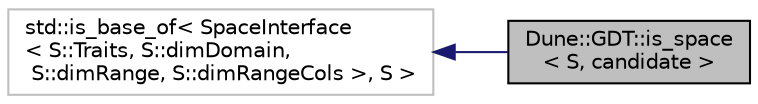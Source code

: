digraph "Dune::GDT::is_space&lt; S, candidate &gt;"
{
  edge [fontname="Helvetica",fontsize="10",labelfontname="Helvetica",labelfontsize="10"];
  node [fontname="Helvetica",fontsize="10",shape=record];
  rankdir="LR";
  Node0 [label="Dune::GDT::is_space\l\< S, candidate \>",height=0.2,width=0.4,color="black", fillcolor="grey75", style="filled", fontcolor="black"];
  Node1 -> Node0 [dir="back",color="midnightblue",fontsize="10",style="solid",fontname="Helvetica"];
  Node1 [label="std::is_base_of\< SpaceInterface\l\< S::Traits, S::dimDomain,\l S::dimRange, S::dimRangeCols \>, S \>",height=0.2,width=0.4,color="grey75", fillcolor="white", style="filled"];
}
